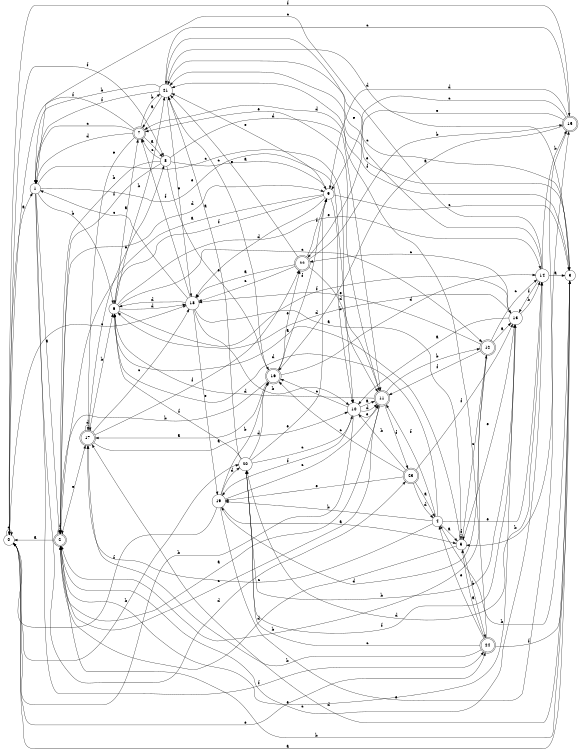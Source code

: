 digraph n20_3 {
__start0 [label="" shape="none"];

rankdir=LR;
size="8,5";

s0 [style="filled", color="black", fillcolor="white" shape="circle", label="0"];
s1 [style="filled", color="black", fillcolor="white" shape="circle", label="1"];
s2 [style="rounded,filled", color="black", fillcolor="white" shape="doublecircle", label="2"];
s3 [style="filled", color="black", fillcolor="white" shape="circle", label="3"];
s4 [style="filled", color="black", fillcolor="white" shape="circle", label="4"];
s5 [style="filled", color="black", fillcolor="white" shape="circle", label="5"];
s6 [style="filled", color="black", fillcolor="white" shape="circle", label="6"];
s7 [style="rounded,filled", color="black", fillcolor="white" shape="doublecircle", label="7"];
s8 [style="filled", color="black", fillcolor="white" shape="circle", label="8"];
s9 [style="filled", color="black", fillcolor="white" shape="circle", label="9"];
s10 [style="filled", color="black", fillcolor="white" shape="circle", label="10"];
s11 [style="rounded,filled", color="black", fillcolor="white" shape="doublecircle", label="11"];
s12 [style="rounded,filled", color="black", fillcolor="white" shape="doublecircle", label="12"];
s13 [style="filled", color="black", fillcolor="white" shape="circle", label="13"];
s14 [style="filled", color="black", fillcolor="white" shape="circle", label="14"];
s15 [style="rounded,filled", color="black", fillcolor="white" shape="doublecircle", label="15"];
s16 [style="rounded,filled", color="black", fillcolor="white" shape="doublecircle", label="16"];
s17 [style="rounded,filled", color="black", fillcolor="white" shape="doublecircle", label="17"];
s18 [style="filled", color="black", fillcolor="white" shape="circle", label="18"];
s19 [style="filled", color="black", fillcolor="white" shape="circle", label="19"];
s20 [style="filled", color="black", fillcolor="white" shape="circle", label="20"];
s21 [style="filled", color="black", fillcolor="white" shape="circle", label="21"];
s22 [style="rounded,filled", color="black", fillcolor="white" shape="doublecircle", label="22"];
s23 [style="rounded,filled", color="black", fillcolor="white" shape="doublecircle", label="23"];
s24 [style="rounded,filled", color="black", fillcolor="white" shape="doublecircle", label="24"];
s0 -> s1 [label="a"];
s0 -> s20 [label="b"];
s0 -> s18 [label="c"];
s0 -> s0 [label="d"];
s0 -> s24 [label="e"];
s0 -> s8 [label="f"];
s1 -> s2 [label="a"];
s1 -> s6 [label="b"];
s1 -> s11 [label="c"];
s1 -> s23 [label="d"];
s1 -> s10 [label="e"];
s1 -> s24 [label="f"];
s2 -> s0 [label="a"];
s2 -> s3 [label="b"];
s2 -> s14 [label="c"];
s2 -> s9 [label="d"];
s2 -> s17 [label="e"];
s2 -> s2 [label="f"];
s3 -> s0 [label="a"];
s3 -> s4 [label="b"];
s3 -> s21 [label="c"];
s3 -> s17 [label="d"];
s3 -> s21 [label="e"];
s3 -> s21 [label="f"];
s4 -> s5 [label="a"];
s4 -> s19 [label="b"];
s4 -> s17 [label="c"];
s4 -> s6 [label="d"];
s4 -> s14 [label="e"];
s4 -> s11 [label="f"];
s5 -> s6 [label="a"];
s5 -> s24 [label="b"];
s5 -> s12 [label="c"];
s5 -> s2 [label="d"];
s5 -> s13 [label="e"];
s5 -> s5 [label="f"];
s6 -> s7 [label="a"];
s6 -> s21 [label="b"];
s6 -> s12 [label="c"];
s6 -> s18 [label="d"];
s6 -> s14 [label="e"];
s6 -> s13 [label="f"];
s7 -> s8 [label="a"];
s7 -> s21 [label="b"];
s7 -> s1 [label="c"];
s7 -> s1 [label="d"];
s7 -> s17 [label="e"];
s7 -> s0 [label="f"];
s8 -> s9 [label="a"];
s8 -> s2 [label="b"];
s8 -> s7 [label="c"];
s8 -> s11 [label="d"];
s8 -> s16 [label="e"];
s8 -> s2 [label="f"];
s9 -> s2 [label="a"];
s9 -> s10 [label="b"];
s9 -> s3 [label="c"];
s9 -> s18 [label="d"];
s9 -> s21 [label="e"];
s9 -> s6 [label="f"];
s10 -> s11 [label="a"];
s10 -> s0 [label="b"];
s10 -> s16 [label="c"];
s10 -> s11 [label="d"];
s10 -> s11 [label="e"];
s10 -> s19 [label="f"];
s11 -> s2 [label="a"];
s11 -> s12 [label="b"];
s11 -> s2 [label="c"];
s11 -> s6 [label="d"];
s11 -> s7 [label="e"];
s11 -> s23 [label="f"];
s12 -> s13 [label="a"];
s12 -> s2 [label="b"];
s12 -> s14 [label="c"];
s12 -> s19 [label="d"];
s12 -> s18 [label="e"];
s12 -> s11 [label="f"];
s13 -> s10 [label="a"];
s13 -> s14 [label="b"];
s13 -> s22 [label="c"];
s13 -> s6 [label="d"];
s13 -> s2 [label="e"];
s13 -> s20 [label="f"];
s14 -> s3 [label="a"];
s14 -> s15 [label="b"];
s14 -> s1 [label="c"];
s14 -> s20 [label="d"];
s14 -> s21 [label="e"];
s14 -> s13 [label="f"];
s15 -> s16 [label="a"];
s15 -> s5 [label="b"];
s15 -> s9 [label="c"];
s15 -> s9 [label="d"];
s15 -> s22 [label="e"];
s15 -> s0 [label="f"];
s16 -> s17 [label="a"];
s16 -> s2 [label="b"];
s16 -> s21 [label="c"];
s16 -> s14 [label="d"];
s16 -> s22 [label="e"];
s16 -> s9 [label="f"];
s17 -> s10 [label="a"];
s17 -> s6 [label="b"];
s17 -> s18 [label="c"];
s17 -> s17 [label="d"];
s17 -> s8 [label="e"];
s17 -> s22 [label="f"];
s18 -> s5 [label="a"];
s18 -> s10 [label="b"];
s18 -> s1 [label="c"];
s18 -> s6 [label="d"];
s18 -> s19 [label="e"];
s18 -> s7 [label="f"];
s19 -> s5 [label="a"];
s19 -> s16 [label="b"];
s19 -> s11 [label="c"];
s19 -> s20 [label="d"];
s19 -> s15 [label="e"];
s19 -> s0 [label="f"];
s20 -> s21 [label="a"];
s20 -> s13 [label="b"];
s20 -> s10 [label="c"];
s20 -> s16 [label="d"];
s20 -> s9 [label="e"];
s20 -> s6 [label="f"];
s21 -> s7 [label="a"];
s21 -> s1 [label="b"];
s21 -> s15 [label="c"];
s21 -> s3 [label="d"];
s21 -> s18 [label="e"];
s21 -> s1 [label="f"];
s22 -> s18 [label="a"];
s22 -> s15 [label="b"];
s22 -> s18 [label="c"];
s22 -> s11 [label="d"];
s22 -> s21 [label="e"];
s22 -> s9 [label="f"];
s23 -> s4 [label="a"];
s23 -> s10 [label="b"];
s23 -> s16 [label="c"];
s23 -> s4 [label="d"];
s23 -> s19 [label="e"];
s23 -> s13 [label="f"];
s24 -> s5 [label="a"];
s24 -> s17 [label="b"];
s24 -> s20 [label="c"];
s24 -> s7 [label="d"];
s24 -> s4 [label="e"];
s24 -> s3 [label="f"];

}